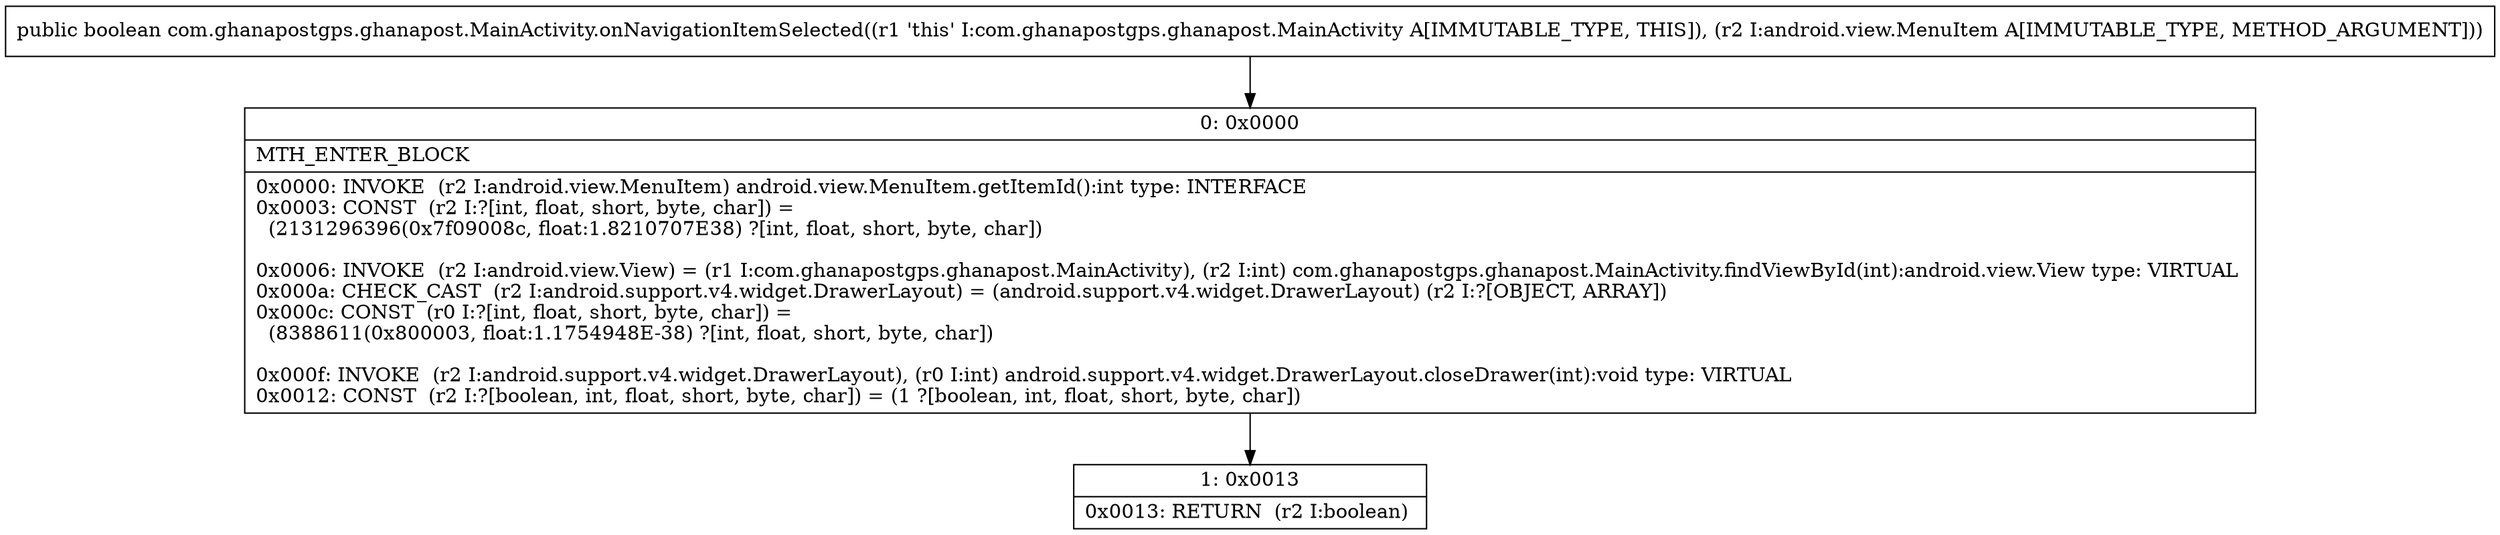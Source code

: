 digraph "CFG forcom.ghanapostgps.ghanapost.MainActivity.onNavigationItemSelected(Landroid\/view\/MenuItem;)Z" {
Node_0 [shape=record,label="{0\:\ 0x0000|MTH_ENTER_BLOCK\l|0x0000: INVOKE  (r2 I:android.view.MenuItem) android.view.MenuItem.getItemId():int type: INTERFACE \l0x0003: CONST  (r2 I:?[int, float, short, byte, char]) = \l  (2131296396(0x7f09008c, float:1.8210707E38) ?[int, float, short, byte, char])\l \l0x0006: INVOKE  (r2 I:android.view.View) = (r1 I:com.ghanapostgps.ghanapost.MainActivity), (r2 I:int) com.ghanapostgps.ghanapost.MainActivity.findViewById(int):android.view.View type: VIRTUAL \l0x000a: CHECK_CAST  (r2 I:android.support.v4.widget.DrawerLayout) = (android.support.v4.widget.DrawerLayout) (r2 I:?[OBJECT, ARRAY]) \l0x000c: CONST  (r0 I:?[int, float, short, byte, char]) = \l  (8388611(0x800003, float:1.1754948E\-38) ?[int, float, short, byte, char])\l \l0x000f: INVOKE  (r2 I:android.support.v4.widget.DrawerLayout), (r0 I:int) android.support.v4.widget.DrawerLayout.closeDrawer(int):void type: VIRTUAL \l0x0012: CONST  (r2 I:?[boolean, int, float, short, byte, char]) = (1 ?[boolean, int, float, short, byte, char]) \l}"];
Node_1 [shape=record,label="{1\:\ 0x0013|0x0013: RETURN  (r2 I:boolean) \l}"];
MethodNode[shape=record,label="{public boolean com.ghanapostgps.ghanapost.MainActivity.onNavigationItemSelected((r1 'this' I:com.ghanapostgps.ghanapost.MainActivity A[IMMUTABLE_TYPE, THIS]), (r2 I:android.view.MenuItem A[IMMUTABLE_TYPE, METHOD_ARGUMENT])) }"];
MethodNode -> Node_0;
Node_0 -> Node_1;
}


